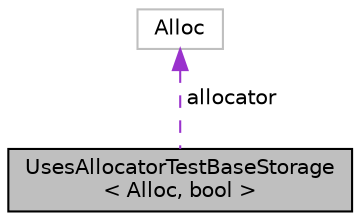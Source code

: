 digraph "UsesAllocatorTestBaseStorage&lt; Alloc, bool &gt;"
{
  edge [fontname="Helvetica",fontsize="10",labelfontname="Helvetica",labelfontsize="10"];
  node [fontname="Helvetica",fontsize="10",shape=record];
  Node1 [label="UsesAllocatorTestBaseStorage\l\< Alloc, bool \>",height=0.2,width=0.4,color="black", fillcolor="grey75", style="filled", fontcolor="black"];
  Node2 -> Node1 [dir="back",color="darkorchid3",fontsize="10",style="dashed",label=" allocator" ];
  Node2 [label="Alloc",height=0.2,width=0.4,color="grey75", fillcolor="white", style="filled"];
}
